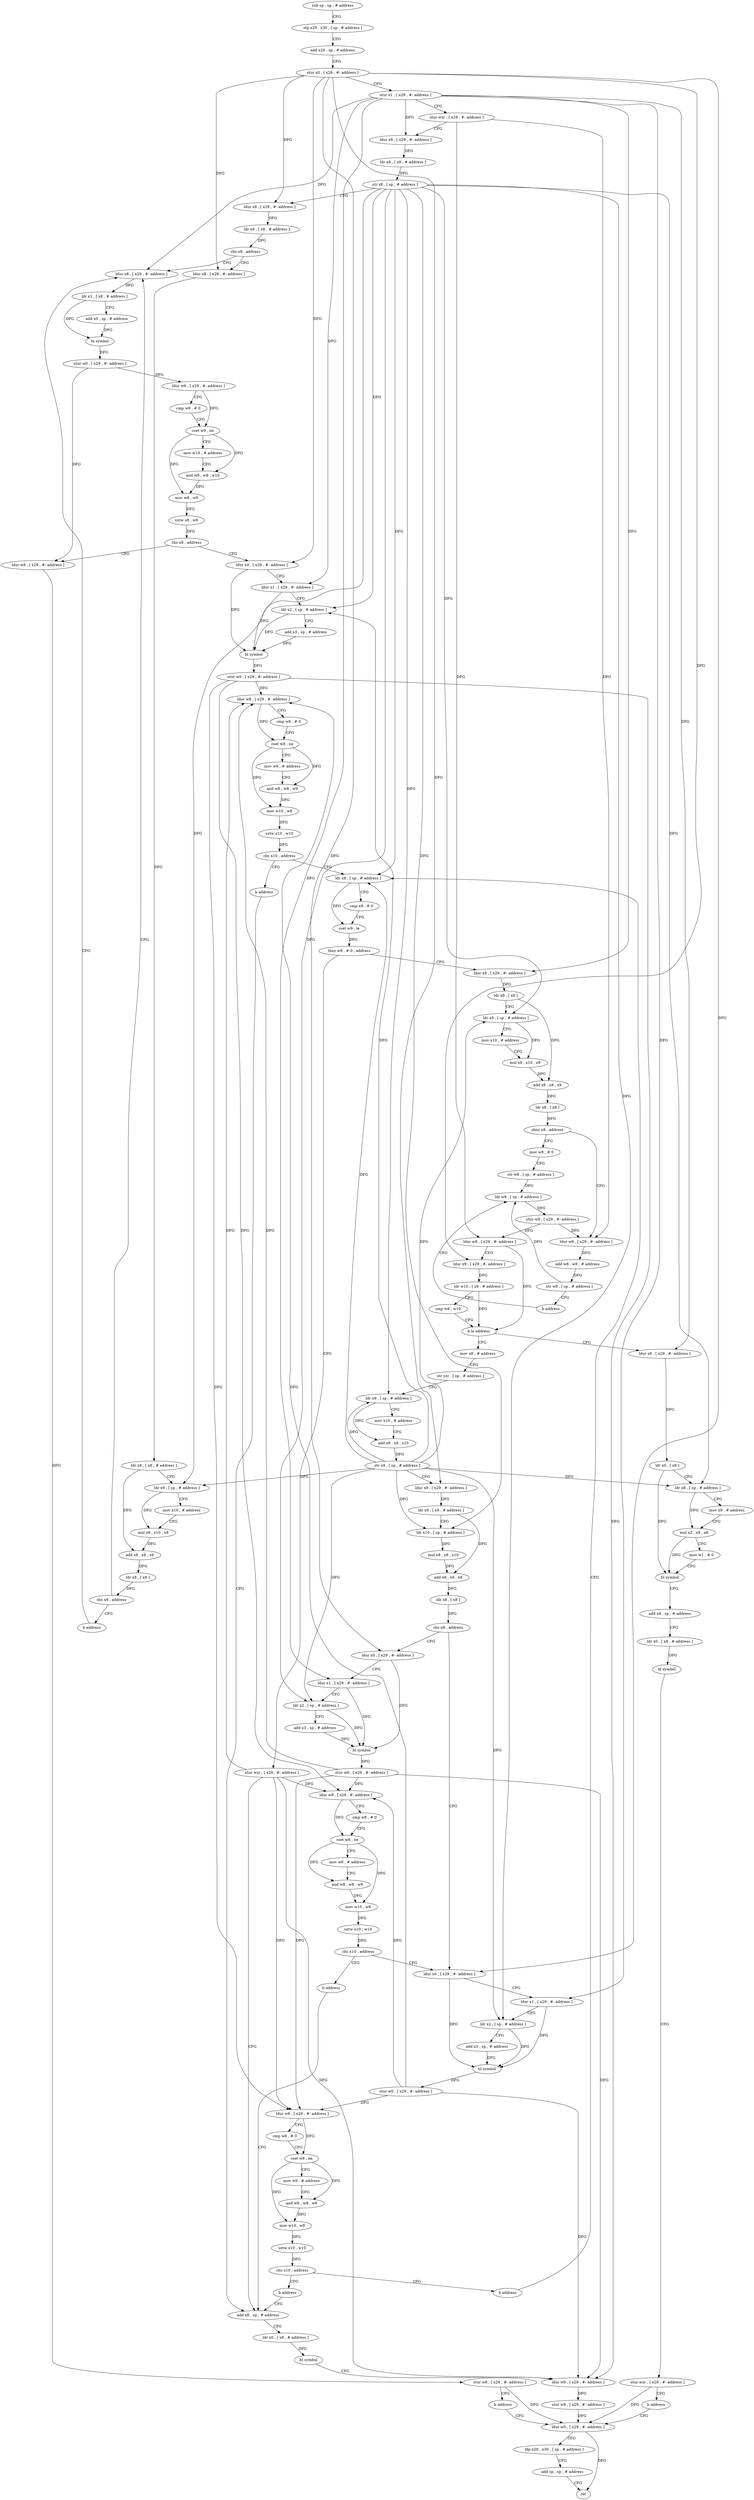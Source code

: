 digraph "func" {
"4318136" [label = "sub sp , sp , # address" ]
"4318140" [label = "stp x29 , x30 , [ sp , # address ]" ]
"4318144" [label = "add x29 , sp , # address" ]
"4318148" [label = "stur x0 , [ x29 , #- address ]" ]
"4318152" [label = "stur x1 , [ x29 , #- address ]" ]
"4318156" [label = "stur wzr , [ x29 , #- address ]" ]
"4318160" [label = "ldur x8 , [ x29 , #- address ]" ]
"4318164" [label = "ldr x8 , [ x8 , # address ]" ]
"4318168" [label = "str x8 , [ sp , # address ]" ]
"4318172" [label = "ldur x8 , [ x29 , #- address ]" ]
"4318176" [label = "ldr x8 , [ x8 , # address ]" ]
"4318180" [label = "cbz x8 , address" ]
"4318220" [label = "ldur x8 , [ x29 , #- address ]" ]
"4318184" [label = "ldur x8 , [ x29 , #- address ]" ]
"4318224" [label = "ldr x1 , [ x8 , # address ]" ]
"4318228" [label = "add x0 , sp , # address" ]
"4318232" [label = "bl symbol" ]
"4318236" [label = "stur w0 , [ x29 , #- address ]" ]
"4318240" [label = "ldur w9 , [ x29 , #- address ]" ]
"4318244" [label = "cmp w9 , # 0" ]
"4318248" [label = "cset w9 , ne" ]
"4318252" [label = "mov w10 , # address" ]
"4318256" [label = "and w9 , w9 , w10" ]
"4318260" [label = "mov w8 , w9" ]
"4318264" [label = "sxtw x8 , w8" ]
"4318268" [label = "cbz x8 , address" ]
"4318284" [label = "ldur x0 , [ x29 , #- address ]" ]
"4318272" [label = "ldur w8 , [ x29 , #- address ]" ]
"4318188" [label = "ldr x8 , [ x8 , # address ]" ]
"4318192" [label = "ldr x9 , [ sp , # address ]" ]
"4318196" [label = "mov x10 , # address" ]
"4318200" [label = "mul x9 , x10 , x9" ]
"4318204" [label = "add x8 , x8 , x9" ]
"4318208" [label = "ldr x8 , [ x8 ]" ]
"4318212" [label = "cbz x8 , address" ]
"4318216" [label = "b address" ]
"4318288" [label = "ldur x1 , [ x29 , #- address ]" ]
"4318292" [label = "ldr x2 , [ sp , # address ]" ]
"4318296" [label = "add x3 , sp , # address" ]
"4318300" [label = "bl symbol" ]
"4318304" [label = "stur w0 , [ x29 , #- address ]" ]
"4318308" [label = "ldur w8 , [ x29 , #- address ]" ]
"4318312" [label = "cmp w8 , # 0" ]
"4318316" [label = "cset w8 , ne" ]
"4318320" [label = "mov w9 , # address" ]
"4318324" [label = "and w8 , w8 , w9" ]
"4318328" [label = "mov w10 , w8" ]
"4318332" [label = "sxtw x10 , w10" ]
"4318336" [label = "cbz x10 , address" ]
"4318344" [label = "ldr x8 , [ sp , # address ]" ]
"4318340" [label = "b address" ]
"4318276" [label = "stur w8 , [ x29 , #- address ]" ]
"4318280" [label = "b address" ]
"4318692" [label = "ldur w0 , [ x29 , #- address ]" ]
"4318348" [label = "cmp x8 , # 0" ]
"4318352" [label = "cset w9 , le" ]
"4318356" [label = "tbnz w9 , # 0 , address" ]
"4318668" [label = "stur wzr , [ x29 , #- address ]" ]
"4318360" [label = "ldur x8 , [ x29 , #- address ]" ]
"4318672" [label = "add x8 , sp , # address" ]
"4318696" [label = "ldp x29 , x30 , [ sp , # address ]" ]
"4318700" [label = "add sp , sp , # address" ]
"4318704" [label = "ret" ]
"4318364" [label = "ldr x8 , [ x8 ]" ]
"4318368" [label = "ldr x9 , [ sp , # address ]" ]
"4318372" [label = "mov x10 , # address" ]
"4318376" [label = "mul x9 , x10 , x9" ]
"4318380" [label = "add x8 , x8 , x9" ]
"4318384" [label = "ldr x8 , [ x8 ]" ]
"4318388" [label = "cbnz x8 , address" ]
"4318408" [label = "mov w8 , # 0" ]
"4318392" [label = "ldur w8 , [ x29 , #- address ]" ]
"4318676" [label = "ldr x0 , [ x8 , # address ]" ]
"4318680" [label = "bl symbol" ]
"4318684" [label = "ldur w9 , [ x29 , #- address ]" ]
"4318688" [label = "stur w9 , [ x29 , #- address ]" ]
"4318412" [label = "str w8 , [ sp , # address ]" ]
"4318416" [label = "ldr w8 , [ sp , # address ]" ]
"4318396" [label = "add w8 , w8 , # address" ]
"4318400" [label = "str w8 , [ sp , # address ]" ]
"4318404" [label = "b address" ]
"4318492" [label = "mov x8 , # address" ]
"4318496" [label = "str xzr , [ sp , # address ]" ]
"4318500" [label = "ldr x9 , [ sp , # address ]" ]
"4318504" [label = "mov x10 , # address" ]
"4318508" [label = "add x9 , x9 , x10" ]
"4318512" [label = "str x9 , [ sp , # address ]" ]
"4318516" [label = "ldur x9 , [ x29 , #- address ]" ]
"4318520" [label = "ldr x9 , [ x9 , # address ]" ]
"4318524" [label = "ldr x10 , [ sp , # address ]" ]
"4318528" [label = "mul x8 , x8 , x10" ]
"4318532" [label = "add x8 , x9 , x8" ]
"4318536" [label = "ldr x8 , [ x8 ]" ]
"4318540" [label = "cbz x8 , address" ]
"4318604" [label = "ldur x0 , [ x29 , #- address ]" ]
"4318544" [label = "ldur x0 , [ x29 , #- address ]" ]
"4318444" [label = "ldur x8 , [ x29 , #- address ]" ]
"4318448" [label = "ldr x0 , [ x8 ]" ]
"4318452" [label = "ldr x8 , [ sp , # address ]" ]
"4318456" [label = "mov x9 , # address" ]
"4318460" [label = "mul x2 , x9 , x8" ]
"4318464" [label = "mov w1 , # 0" ]
"4318468" [label = "bl symbol" ]
"4318472" [label = "add x8 , sp , # address" ]
"4318476" [label = "ldr x0 , [ x8 , # address ]" ]
"4318480" [label = "bl symbol" ]
"4318484" [label = "stur wzr , [ x29 , #- address ]" ]
"4318488" [label = "b address" ]
"4318420" [label = "stur w8 , [ x29 , #- address ]" ]
"4318424" [label = "ldur w8 , [ x29 , #- address ]" ]
"4318428" [label = "ldur x9 , [ x29 , #- address ]" ]
"4318432" [label = "ldr w10 , [ x9 , # address ]" ]
"4318436" [label = "cmp w8 , w10" ]
"4318440" [label = "b.le address" ]
"4318608" [label = "ldur x1 , [ x29 , #- address ]" ]
"4318612" [label = "ldr x2 , [ sp , # address ]" ]
"4318616" [label = "add x3 , sp , # address" ]
"4318620" [label = "bl symbol" ]
"4318624" [label = "stur w0 , [ x29 , #- address ]" ]
"4318628" [label = "ldur w8 , [ x29 , #- address ]" ]
"4318632" [label = "cmp w8 , # 0" ]
"4318636" [label = "cset w8 , ne" ]
"4318640" [label = "mov w9 , # address" ]
"4318644" [label = "and w8 , w8 , w9" ]
"4318648" [label = "mov w10 , w8" ]
"4318652" [label = "sxtw x10 , w10" ]
"4318656" [label = "cbz x10 , address" ]
"4318664" [label = "b address" ]
"4318660" [label = "b address" ]
"4318548" [label = "ldur x1 , [ x29 , #- address ]" ]
"4318552" [label = "ldr x2 , [ sp , # address ]" ]
"4318556" [label = "add x3 , sp , # address" ]
"4318560" [label = "bl symbol" ]
"4318564" [label = "stur w0 , [ x29 , #- address ]" ]
"4318568" [label = "ldur w8 , [ x29 , #- address ]" ]
"4318572" [label = "cmp w8 , # 0" ]
"4318576" [label = "cset w8 , ne" ]
"4318580" [label = "mov w9 , # address" ]
"4318584" [label = "and w8 , w8 , w9" ]
"4318588" [label = "mov w10 , w8" ]
"4318592" [label = "sxtw x10 , w10" ]
"4318596" [label = "cbz x10 , address" ]
"4318600" [label = "b address" ]
"4318136" -> "4318140" [ label = "CFG" ]
"4318140" -> "4318144" [ label = "CFG" ]
"4318144" -> "4318148" [ label = "CFG" ]
"4318148" -> "4318152" [ label = "CFG" ]
"4318148" -> "4318172" [ label = "DFG" ]
"4318148" -> "4318184" [ label = "DFG" ]
"4318148" -> "4318284" [ label = "DFG" ]
"4318148" -> "4318428" [ label = "DFG" ]
"4318148" -> "4318516" [ label = "DFG" ]
"4318148" -> "4318604" [ label = "DFG" ]
"4318148" -> "4318544" [ label = "DFG" ]
"4318152" -> "4318156" [ label = "CFG" ]
"4318152" -> "4318160" [ label = "DFG" ]
"4318152" -> "4318220" [ label = "DFG" ]
"4318152" -> "4318288" [ label = "DFG" ]
"4318152" -> "4318360" [ label = "DFG" ]
"4318152" -> "4318444" [ label = "DFG" ]
"4318152" -> "4318608" [ label = "DFG" ]
"4318152" -> "4318548" [ label = "DFG" ]
"4318156" -> "4318160" [ label = "CFG" ]
"4318156" -> "4318392" [ label = "DFG" ]
"4318156" -> "4318424" [ label = "DFG" ]
"4318160" -> "4318164" [ label = "DFG" ]
"4318164" -> "4318168" [ label = "DFG" ]
"4318168" -> "4318172" [ label = "CFG" ]
"4318168" -> "4318192" [ label = "DFG" ]
"4318168" -> "4318292" [ label = "DFG" ]
"4318168" -> "4318344" [ label = "DFG" ]
"4318168" -> "4318368" [ label = "DFG" ]
"4318168" -> "4318500" [ label = "DFG" ]
"4318168" -> "4318524" [ label = "DFG" ]
"4318168" -> "4318452" [ label = "DFG" ]
"4318168" -> "4318612" [ label = "DFG" ]
"4318168" -> "4318552" [ label = "DFG" ]
"4318172" -> "4318176" [ label = "DFG" ]
"4318176" -> "4318180" [ label = "DFG" ]
"4318180" -> "4318220" [ label = "CFG" ]
"4318180" -> "4318184" [ label = "CFG" ]
"4318220" -> "4318224" [ label = "DFG" ]
"4318184" -> "4318188" [ label = "DFG" ]
"4318224" -> "4318228" [ label = "CFG" ]
"4318224" -> "4318232" [ label = "DFG" ]
"4318228" -> "4318232" [ label = "DFG" ]
"4318232" -> "4318236" [ label = "DFG" ]
"4318236" -> "4318240" [ label = "DFG" ]
"4318236" -> "4318272" [ label = "DFG" ]
"4318240" -> "4318244" [ label = "CFG" ]
"4318240" -> "4318248" [ label = "DFG" ]
"4318244" -> "4318248" [ label = "CFG" ]
"4318248" -> "4318252" [ label = "CFG" ]
"4318248" -> "4318256" [ label = "DFG" ]
"4318248" -> "4318260" [ label = "DFG" ]
"4318252" -> "4318256" [ label = "CFG" ]
"4318256" -> "4318260" [ label = "DFG" ]
"4318260" -> "4318264" [ label = "DFG" ]
"4318264" -> "4318268" [ label = "DFG" ]
"4318268" -> "4318284" [ label = "CFG" ]
"4318268" -> "4318272" [ label = "CFG" ]
"4318284" -> "4318288" [ label = "CFG" ]
"4318284" -> "4318300" [ label = "DFG" ]
"4318272" -> "4318276" [ label = "DFG" ]
"4318188" -> "4318192" [ label = "CFG" ]
"4318188" -> "4318204" [ label = "DFG" ]
"4318192" -> "4318196" [ label = "CFG" ]
"4318192" -> "4318200" [ label = "DFG" ]
"4318196" -> "4318200" [ label = "CFG" ]
"4318200" -> "4318204" [ label = "DFG" ]
"4318204" -> "4318208" [ label = "DFG" ]
"4318208" -> "4318212" [ label = "DFG" ]
"4318212" -> "4318220" [ label = "CFG" ]
"4318212" -> "4318216" [ label = "CFG" ]
"4318216" -> "4318220" [ label = "CFG" ]
"4318288" -> "4318292" [ label = "CFG" ]
"4318288" -> "4318300" [ label = "DFG" ]
"4318292" -> "4318296" [ label = "CFG" ]
"4318292" -> "4318300" [ label = "DFG" ]
"4318296" -> "4318300" [ label = "DFG" ]
"4318300" -> "4318304" [ label = "DFG" ]
"4318304" -> "4318308" [ label = "DFG" ]
"4318304" -> "4318684" [ label = "DFG" ]
"4318304" -> "4318628" [ label = "DFG" ]
"4318304" -> "4318568" [ label = "DFG" ]
"4318308" -> "4318312" [ label = "CFG" ]
"4318308" -> "4318316" [ label = "DFG" ]
"4318312" -> "4318316" [ label = "CFG" ]
"4318316" -> "4318320" [ label = "CFG" ]
"4318316" -> "4318324" [ label = "DFG" ]
"4318316" -> "4318328" [ label = "DFG" ]
"4318320" -> "4318324" [ label = "CFG" ]
"4318324" -> "4318328" [ label = "DFG" ]
"4318328" -> "4318332" [ label = "DFG" ]
"4318332" -> "4318336" [ label = "DFG" ]
"4318336" -> "4318344" [ label = "CFG" ]
"4318336" -> "4318340" [ label = "CFG" ]
"4318344" -> "4318348" [ label = "CFG" ]
"4318344" -> "4318352" [ label = "DFG" ]
"4318340" -> "4318672" [ label = "CFG" ]
"4318276" -> "4318280" [ label = "CFG" ]
"4318276" -> "4318692" [ label = "DFG" ]
"4318280" -> "4318692" [ label = "CFG" ]
"4318692" -> "4318696" [ label = "CFG" ]
"4318692" -> "4318704" [ label = "DFG" ]
"4318348" -> "4318352" [ label = "CFG" ]
"4318352" -> "4318356" [ label = "DFG" ]
"4318356" -> "4318668" [ label = "CFG" ]
"4318356" -> "4318360" [ label = "CFG" ]
"4318668" -> "4318672" [ label = "CFG" ]
"4318668" -> "4318308" [ label = "DFG" ]
"4318668" -> "4318684" [ label = "DFG" ]
"4318668" -> "4318628" [ label = "DFG" ]
"4318668" -> "4318568" [ label = "DFG" ]
"4318360" -> "4318364" [ label = "DFG" ]
"4318672" -> "4318676" [ label = "CFG" ]
"4318696" -> "4318700" [ label = "CFG" ]
"4318700" -> "4318704" [ label = "CFG" ]
"4318364" -> "4318368" [ label = "CFG" ]
"4318364" -> "4318380" [ label = "DFG" ]
"4318368" -> "4318372" [ label = "CFG" ]
"4318368" -> "4318376" [ label = "DFG" ]
"4318372" -> "4318376" [ label = "CFG" ]
"4318376" -> "4318380" [ label = "DFG" ]
"4318380" -> "4318384" [ label = "DFG" ]
"4318384" -> "4318388" [ label = "DFG" ]
"4318388" -> "4318408" [ label = "CFG" ]
"4318388" -> "4318392" [ label = "CFG" ]
"4318408" -> "4318412" [ label = "CFG" ]
"4318392" -> "4318396" [ label = "DFG" ]
"4318676" -> "4318680" [ label = "DFG" ]
"4318680" -> "4318684" [ label = "CFG" ]
"4318684" -> "4318688" [ label = "DFG" ]
"4318688" -> "4318692" [ label = "DFG" ]
"4318412" -> "4318416" [ label = "DFG" ]
"4318416" -> "4318420" [ label = "DFG" ]
"4318396" -> "4318400" [ label = "DFG" ]
"4318400" -> "4318404" [ label = "CFG" ]
"4318400" -> "4318416" [ label = "DFG" ]
"4318404" -> "4318416" [ label = "CFG" ]
"4318492" -> "4318496" [ label = "CFG" ]
"4318496" -> "4318500" [ label = "CFG" ]
"4318500" -> "4318504" [ label = "CFG" ]
"4318500" -> "4318508" [ label = "DFG" ]
"4318504" -> "4318508" [ label = "CFG" ]
"4318508" -> "4318512" [ label = "DFG" ]
"4318512" -> "4318516" [ label = "CFG" ]
"4318512" -> "4318192" [ label = "DFG" ]
"4318512" -> "4318292" [ label = "DFG" ]
"4318512" -> "4318344" [ label = "DFG" ]
"4318512" -> "4318368" [ label = "DFG" ]
"4318512" -> "4318500" [ label = "DFG" ]
"4318512" -> "4318524" [ label = "DFG" ]
"4318512" -> "4318452" [ label = "DFG" ]
"4318512" -> "4318612" [ label = "DFG" ]
"4318512" -> "4318552" [ label = "DFG" ]
"4318516" -> "4318520" [ label = "DFG" ]
"4318520" -> "4318524" [ label = "CFG" ]
"4318520" -> "4318532" [ label = "DFG" ]
"4318524" -> "4318528" [ label = "DFG" ]
"4318528" -> "4318532" [ label = "DFG" ]
"4318532" -> "4318536" [ label = "DFG" ]
"4318536" -> "4318540" [ label = "DFG" ]
"4318540" -> "4318604" [ label = "CFG" ]
"4318540" -> "4318544" [ label = "CFG" ]
"4318604" -> "4318608" [ label = "CFG" ]
"4318604" -> "4318620" [ label = "DFG" ]
"4318544" -> "4318548" [ label = "CFG" ]
"4318544" -> "4318560" [ label = "DFG" ]
"4318444" -> "4318448" [ label = "DFG" ]
"4318448" -> "4318452" [ label = "CFG" ]
"4318448" -> "4318468" [ label = "DFG" ]
"4318452" -> "4318456" [ label = "CFG" ]
"4318452" -> "4318460" [ label = "DFG" ]
"4318456" -> "4318460" [ label = "CFG" ]
"4318460" -> "4318464" [ label = "CFG" ]
"4318460" -> "4318468" [ label = "DFG" ]
"4318464" -> "4318468" [ label = "CFG" ]
"4318468" -> "4318472" [ label = "CFG" ]
"4318472" -> "4318476" [ label = "CFG" ]
"4318476" -> "4318480" [ label = "DFG" ]
"4318480" -> "4318484" [ label = "CFG" ]
"4318484" -> "4318488" [ label = "CFG" ]
"4318484" -> "4318692" [ label = "DFG" ]
"4318488" -> "4318692" [ label = "CFG" ]
"4318420" -> "4318424" [ label = "DFG" ]
"4318420" -> "4318392" [ label = "DFG" ]
"4318424" -> "4318428" [ label = "CFG" ]
"4318424" -> "4318440" [ label = "DFG" ]
"4318428" -> "4318432" [ label = "DFG" ]
"4318432" -> "4318436" [ label = "CFG" ]
"4318432" -> "4318440" [ label = "DFG" ]
"4318436" -> "4318440" [ label = "CFG" ]
"4318440" -> "4318492" [ label = "CFG" ]
"4318440" -> "4318444" [ label = "CFG" ]
"4318608" -> "4318612" [ label = "CFG" ]
"4318608" -> "4318620" [ label = "DFG" ]
"4318612" -> "4318616" [ label = "CFG" ]
"4318612" -> "4318620" [ label = "DFG" ]
"4318616" -> "4318620" [ label = "DFG" ]
"4318620" -> "4318624" [ label = "DFG" ]
"4318624" -> "4318628" [ label = "DFG" ]
"4318624" -> "4318308" [ label = "DFG" ]
"4318624" -> "4318684" [ label = "DFG" ]
"4318624" -> "4318568" [ label = "DFG" ]
"4318628" -> "4318632" [ label = "CFG" ]
"4318628" -> "4318636" [ label = "DFG" ]
"4318632" -> "4318636" [ label = "CFG" ]
"4318636" -> "4318640" [ label = "CFG" ]
"4318636" -> "4318644" [ label = "DFG" ]
"4318636" -> "4318648" [ label = "DFG" ]
"4318640" -> "4318644" [ label = "CFG" ]
"4318644" -> "4318648" [ label = "DFG" ]
"4318648" -> "4318652" [ label = "DFG" ]
"4318652" -> "4318656" [ label = "DFG" ]
"4318656" -> "4318664" [ label = "CFG" ]
"4318656" -> "4318660" [ label = "CFG" ]
"4318664" -> "4318344" [ label = "CFG" ]
"4318660" -> "4318672" [ label = "CFG" ]
"4318548" -> "4318552" [ label = "CFG" ]
"4318548" -> "4318560" [ label = "DFG" ]
"4318552" -> "4318556" [ label = "CFG" ]
"4318552" -> "4318560" [ label = "DFG" ]
"4318556" -> "4318560" [ label = "DFG" ]
"4318560" -> "4318564" [ label = "DFG" ]
"4318564" -> "4318568" [ label = "DFG" ]
"4318564" -> "4318308" [ label = "DFG" ]
"4318564" -> "4318684" [ label = "DFG" ]
"4318564" -> "4318628" [ label = "DFG" ]
"4318568" -> "4318572" [ label = "CFG" ]
"4318568" -> "4318576" [ label = "DFG" ]
"4318572" -> "4318576" [ label = "CFG" ]
"4318576" -> "4318580" [ label = "CFG" ]
"4318576" -> "4318584" [ label = "DFG" ]
"4318576" -> "4318588" [ label = "DFG" ]
"4318580" -> "4318584" [ label = "CFG" ]
"4318584" -> "4318588" [ label = "DFG" ]
"4318588" -> "4318592" [ label = "DFG" ]
"4318592" -> "4318596" [ label = "DFG" ]
"4318596" -> "4318604" [ label = "CFG" ]
"4318596" -> "4318600" [ label = "CFG" ]
"4318600" -> "4318672" [ label = "CFG" ]
}
